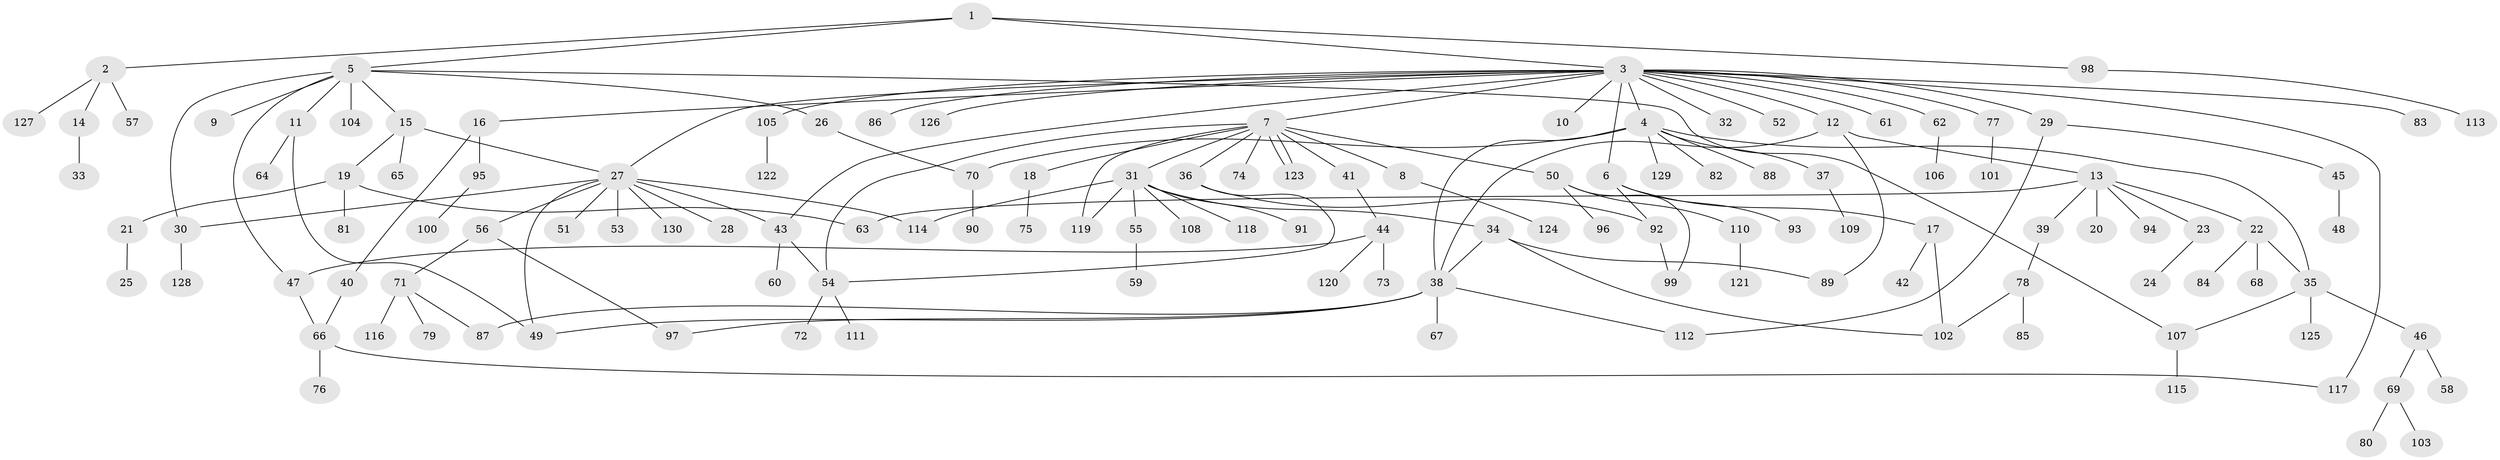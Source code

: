 // coarse degree distribution, {4: 0.0989010989010989, 20: 0.01098901098901099, 7: 0.01098901098901099, 9: 0.01098901098901099, 10: 0.02197802197802198, 2: 0.17582417582417584, 1: 0.5054945054945055, 3: 0.10989010989010989, 6: 0.02197802197802198, 5: 0.02197802197802198, 8: 0.01098901098901099}
// Generated by graph-tools (version 1.1) at 2025/18/03/04/25 18:18:08]
// undirected, 130 vertices, 156 edges
graph export_dot {
graph [start="1"]
  node [color=gray90,style=filled];
  1;
  2;
  3;
  4;
  5;
  6;
  7;
  8;
  9;
  10;
  11;
  12;
  13;
  14;
  15;
  16;
  17;
  18;
  19;
  20;
  21;
  22;
  23;
  24;
  25;
  26;
  27;
  28;
  29;
  30;
  31;
  32;
  33;
  34;
  35;
  36;
  37;
  38;
  39;
  40;
  41;
  42;
  43;
  44;
  45;
  46;
  47;
  48;
  49;
  50;
  51;
  52;
  53;
  54;
  55;
  56;
  57;
  58;
  59;
  60;
  61;
  62;
  63;
  64;
  65;
  66;
  67;
  68;
  69;
  70;
  71;
  72;
  73;
  74;
  75;
  76;
  77;
  78;
  79;
  80;
  81;
  82;
  83;
  84;
  85;
  86;
  87;
  88;
  89;
  90;
  91;
  92;
  93;
  94;
  95;
  96;
  97;
  98;
  99;
  100;
  101;
  102;
  103;
  104;
  105;
  106;
  107;
  108;
  109;
  110;
  111;
  112;
  113;
  114;
  115;
  116;
  117;
  118;
  119;
  120;
  121;
  122;
  123;
  124;
  125;
  126;
  127;
  128;
  129;
  130;
  1 -- 2;
  1 -- 3;
  1 -- 5;
  1 -- 98;
  2 -- 14;
  2 -- 57;
  2 -- 127;
  3 -- 4;
  3 -- 6;
  3 -- 7;
  3 -- 10;
  3 -- 12;
  3 -- 16;
  3 -- 27;
  3 -- 29;
  3 -- 32;
  3 -- 43;
  3 -- 52;
  3 -- 61;
  3 -- 62;
  3 -- 77;
  3 -- 83;
  3 -- 86;
  3 -- 105;
  3 -- 117;
  3 -- 126;
  4 -- 35;
  4 -- 37;
  4 -- 38;
  4 -- 70;
  4 -- 82;
  4 -- 88;
  4 -- 129;
  5 -- 9;
  5 -- 11;
  5 -- 15;
  5 -- 26;
  5 -- 30;
  5 -- 47;
  5 -- 104;
  5 -- 107;
  6 -- 17;
  6 -- 92;
  6 -- 93;
  7 -- 8;
  7 -- 18;
  7 -- 31;
  7 -- 36;
  7 -- 41;
  7 -- 50;
  7 -- 54;
  7 -- 74;
  7 -- 119;
  7 -- 123;
  7 -- 123;
  8 -- 124;
  11 -- 49;
  11 -- 64;
  12 -- 13;
  12 -- 38;
  12 -- 89;
  13 -- 20;
  13 -- 22;
  13 -- 23;
  13 -- 39;
  13 -- 63;
  13 -- 94;
  14 -- 33;
  15 -- 19;
  15 -- 27;
  15 -- 65;
  16 -- 40;
  16 -- 95;
  17 -- 42;
  17 -- 102;
  18 -- 75;
  19 -- 21;
  19 -- 63;
  19 -- 81;
  21 -- 25;
  22 -- 35;
  22 -- 68;
  22 -- 84;
  23 -- 24;
  26 -- 70;
  27 -- 28;
  27 -- 30;
  27 -- 43;
  27 -- 49;
  27 -- 51;
  27 -- 53;
  27 -- 56;
  27 -- 114;
  27 -- 130;
  29 -- 45;
  29 -- 112;
  30 -- 128;
  31 -- 34;
  31 -- 55;
  31 -- 91;
  31 -- 108;
  31 -- 114;
  31 -- 118;
  31 -- 119;
  34 -- 38;
  34 -- 89;
  34 -- 102;
  35 -- 46;
  35 -- 107;
  35 -- 125;
  36 -- 54;
  36 -- 92;
  37 -- 109;
  38 -- 49;
  38 -- 67;
  38 -- 87;
  38 -- 97;
  38 -- 112;
  39 -- 78;
  40 -- 66;
  41 -- 44;
  43 -- 54;
  43 -- 60;
  44 -- 47;
  44 -- 73;
  44 -- 120;
  45 -- 48;
  46 -- 58;
  46 -- 69;
  47 -- 66;
  50 -- 96;
  50 -- 99;
  50 -- 110;
  54 -- 72;
  54 -- 111;
  55 -- 59;
  56 -- 71;
  56 -- 97;
  62 -- 106;
  66 -- 76;
  66 -- 117;
  69 -- 80;
  69 -- 103;
  70 -- 90;
  71 -- 79;
  71 -- 87;
  71 -- 116;
  77 -- 101;
  78 -- 85;
  78 -- 102;
  92 -- 99;
  95 -- 100;
  98 -- 113;
  105 -- 122;
  107 -- 115;
  110 -- 121;
}
